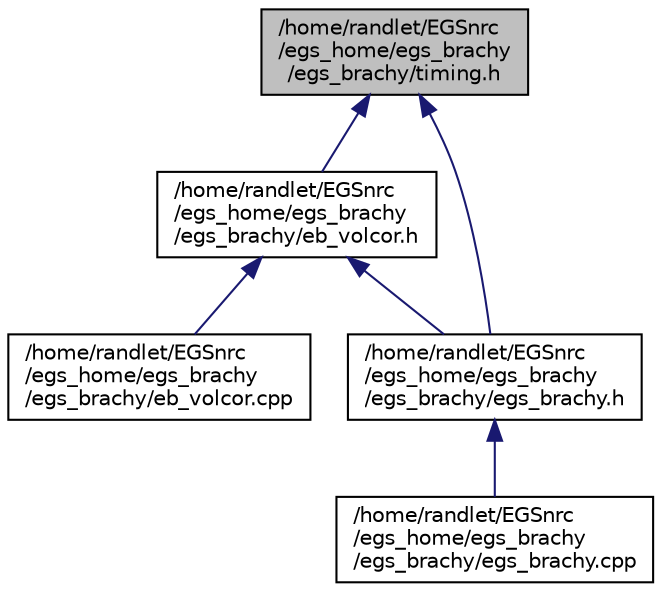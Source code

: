 digraph "/home/randlet/EGSnrc/egs_home/egs_brachy/egs_brachy/timing.h"
{
  edge [fontname="Helvetica",fontsize="10",labelfontname="Helvetica",labelfontsize="10"];
  node [fontname="Helvetica",fontsize="10",shape=record];
  Node1 [label="/home/randlet/EGSnrc\l/egs_home/egs_brachy\l/egs_brachy/timing.h",height=0.2,width=0.4,color="black", fillcolor="grey75", style="filled", fontcolor="black"];
  Node1 -> Node2 [dir="back",color="midnightblue",fontsize="10",style="solid",fontname="Helvetica"];
  Node2 [label="/home/randlet/EGSnrc\l/egs_home/egs_brachy\l/egs_brachy/eb_volcor.h",height=0.2,width=0.4,color="black", fillcolor="white", style="filled",URL="$eb__volcor_8h.html",tooltip="Volume correction routines for egs_brachy. "];
  Node2 -> Node3 [dir="back",color="midnightblue",fontsize="10",style="solid",fontname="Helvetica"];
  Node3 [label="/home/randlet/EGSnrc\l/egs_home/egs_brachy\l/egs_brachy/eb_volcor.cpp",height=0.2,width=0.4,color="black", fillcolor="white", style="filled",URL="$eb__volcor_8cpp.html",tooltip="Main implementation of volume correction routines. "];
  Node2 -> Node4 [dir="back",color="midnightblue",fontsize="10",style="solid",fontname="Helvetica"];
  Node4 [label="/home/randlet/EGSnrc\l/egs_home/egs_brachy\l/egs_brachy/egs_brachy.h",height=0.2,width=0.4,color="black", fillcolor="white", style="filled",URL="$egs__brachy_8h.html",tooltip="the main egs_brachy application header file "];
  Node4 -> Node5 [dir="back",color="midnightblue",fontsize="10",style="solid",fontname="Helvetica"];
  Node5 [label="/home/randlet/EGSnrc\l/egs_home/egs_brachy\l/egs_brachy/egs_brachy.cpp",height=0.2,width=0.4,color="black", fillcolor="white", style="filled",URL="$egs__brachy_8cpp.html",tooltip="the main egs_brachy application implementation file "];
  Node1 -> Node4 [dir="back",color="midnightblue",fontsize="10",style="solid",fontname="Helvetica"];
}
